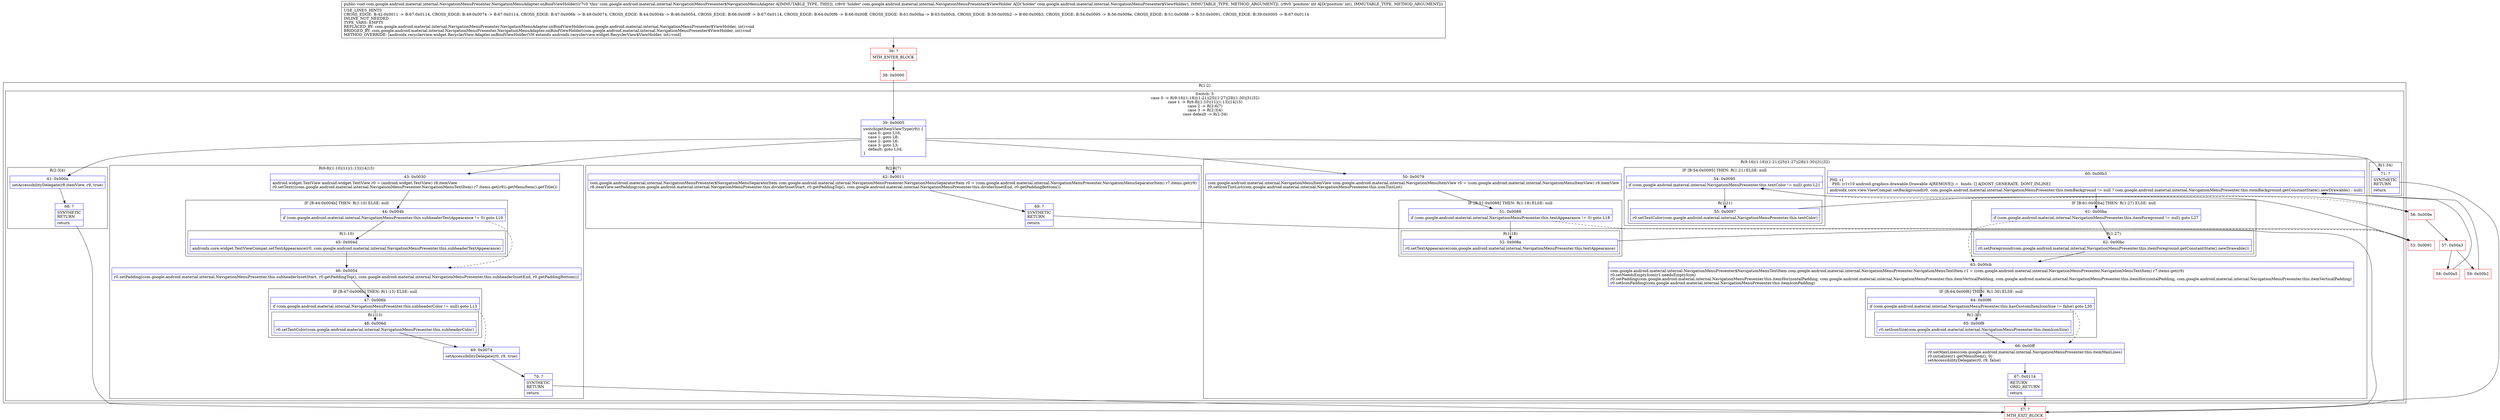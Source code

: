 digraph "CFG forcom.google.android.material.internal.NavigationMenuPresenter.NavigationMenuAdapter.onBindViewHolder(Lcom\/google\/android\/material\/internal\/NavigationMenuPresenter$ViewHolder;I)V" {
subgraph cluster_Region_1066769429 {
label = "R(1:2)";
node [shape=record,color=blue];
subgraph cluster_SwitchRegion_2131669178 {
label = "Switch: 5
 case 0 -> R(9:16|(1:18)|(1:21)|25|(1:27)|28|(1:30)|31|32)
 case 1 -> R(6:8|(1:10)|11|(1:13)|14|15)
 case 2 -> R(2:6|7)
 case 3 -> R(2:3|4)
 case default -> R(1:34)";
node [shape=record,color=blue];
Node_39 [shape=record,label="{39\:\ 0x0005|switch(getItemViewType(r9)) \{\l    case 0: goto L16;\l    case 1: goto L8;\l    case 2: goto L6;\l    case 3: goto L3;\l    default: goto L34;\l\}\l}"];
subgraph cluster_Region_1485643652 {
label = "R(9:16|(1:18)|(1:21)|25|(1:27)|28|(1:30)|31|32)";
node [shape=record,color=blue];
Node_50 [shape=record,label="{50\:\ 0x0079|com.google.android.material.internal.NavigationMenuItemView com.google.android.material.internal.NavigationMenuItemView r0 = (com.google.android.material.internal.NavigationMenuItemView) r8.itemView\lr0.setIconTintList(com.google.android.material.internal.NavigationMenuPresenter.this.iconTintList)\l}"];
subgraph cluster_IfRegion_495130730 {
label = "IF [B:51:0x0088] THEN: R(1:18) ELSE: null";
node [shape=record,color=blue];
Node_51 [shape=record,label="{51\:\ 0x0088|if (com.google.android.material.internal.NavigationMenuPresenter.this.textAppearance != 0) goto L18\l}"];
subgraph cluster_Region_14405287 {
label = "R(1:18)";
node [shape=record,color=blue];
Node_52 [shape=record,label="{52\:\ 0x008a|r0.setTextAppearance(com.google.android.material.internal.NavigationMenuPresenter.this.textAppearance)\l}"];
}
}
subgraph cluster_IfRegion_370201803 {
label = "IF [B:54:0x0095] THEN: R(1:21) ELSE: null";
node [shape=record,color=blue];
Node_54 [shape=record,label="{54\:\ 0x0095|if (com.google.android.material.internal.NavigationMenuPresenter.this.textColor != null) goto L21\l}"];
subgraph cluster_Region_1315511252 {
label = "R(1:21)";
node [shape=record,color=blue];
Node_55 [shape=record,label="{55\:\ 0x0097|r0.setTextColor(com.google.android.material.internal.NavigationMenuPresenter.this.textColor)\l}"];
}
}
Node_60 [shape=record,label="{60\:\ 0x00b3|PHI: r1 \l  PHI: (r1v10 android.graphics.drawable.Drawable A[REMOVE]) =  binds: [] A[DONT_GENERATE, DONT_INLINE]\l|androidx.core.view.ViewCompat.setBackground(r0, com.google.android.material.internal.NavigationMenuPresenter.this.itemBackground != null ? com.google.android.material.internal.NavigationMenuPresenter.this.itemBackground.getConstantState().newDrawable() : null)\l}"];
subgraph cluster_IfRegion_100042536 {
label = "IF [B:61:0x00ba] THEN: R(1:27) ELSE: null";
node [shape=record,color=blue];
Node_61 [shape=record,label="{61\:\ 0x00ba|if (com.google.android.material.internal.NavigationMenuPresenter.this.itemForeground != null) goto L27\l}"];
subgraph cluster_Region_767377706 {
label = "R(1:27)";
node [shape=record,color=blue];
Node_62 [shape=record,label="{62\:\ 0x00bc|r0.setForeground(com.google.android.material.internal.NavigationMenuPresenter.this.itemForeground.getConstantState().newDrawable())\l}"];
}
}
Node_63 [shape=record,label="{63\:\ 0x00cb|com.google.android.material.internal.NavigationMenuPresenter$NavigationMenuTextItem com.google.android.material.internal.NavigationMenuPresenter.NavigationMenuTextItem r1 = (com.google.android.material.internal.NavigationMenuPresenter.NavigationMenuTextItem) r7.items.get(r9)\lr0.setNeedsEmptyIcon(r1.needsEmptyIcon)\lr0.setPadding(com.google.android.material.internal.NavigationMenuPresenter.this.itemHorizontalPadding, com.google.android.material.internal.NavigationMenuPresenter.this.itemVerticalPadding, com.google.android.material.internal.NavigationMenuPresenter.this.itemHorizontalPadding, com.google.android.material.internal.NavigationMenuPresenter.this.itemVerticalPadding)\lr0.setIconPadding(com.google.android.material.internal.NavigationMenuPresenter.this.itemIconPadding)\l}"];
subgraph cluster_IfRegion_267873356 {
label = "IF [B:64:0x00f6] THEN: R(1:30) ELSE: null";
node [shape=record,color=blue];
Node_64 [shape=record,label="{64\:\ 0x00f6|if (com.google.android.material.internal.NavigationMenuPresenter.this.hasCustomItemIconSize != false) goto L30\l}"];
subgraph cluster_Region_494672422 {
label = "R(1:30)";
node [shape=record,color=blue];
Node_65 [shape=record,label="{65\:\ 0x00f8|r0.setIconSize(com.google.android.material.internal.NavigationMenuPresenter.this.itemIconSize)\l}"];
}
}
Node_66 [shape=record,label="{66\:\ 0x00ff|r0.setMaxLines(com.google.android.material.internal.NavigationMenuPresenter.this.itemMaxLines)\lr0.initialize(r1.getMenuItem(), 0)\lsetAccessibilityDelegate(r0, r9, false)\l}"];
Node_67 [shape=record,label="{67\:\ 0x0114|RETURN\lORIG_RETURN\l|return\l}"];
}
subgraph cluster_Region_1133265368 {
label = "R(6:8|(1:10)|11|(1:13)|14|15)";
node [shape=record,color=blue];
Node_43 [shape=record,label="{43\:\ 0x0030|android.widget.TextView android.widget.TextView r0 = (android.widget.TextView) r8.itemView\lr0.setText(((com.google.android.material.internal.NavigationMenuPresenter.NavigationMenuTextItem) r7.items.get(r9)).getMenuItem().getTitle())\l}"];
subgraph cluster_IfRegion_179467664 {
label = "IF [B:44:0x004b] THEN: R(1:10) ELSE: null";
node [shape=record,color=blue];
Node_44 [shape=record,label="{44\:\ 0x004b|if (com.google.android.material.internal.NavigationMenuPresenter.this.subheaderTextAppearance != 0) goto L10\l}"];
subgraph cluster_Region_1170032070 {
label = "R(1:10)";
node [shape=record,color=blue];
Node_45 [shape=record,label="{45\:\ 0x004d|androidx.core.widget.TextViewCompat.setTextAppearance(r0, com.google.android.material.internal.NavigationMenuPresenter.this.subheaderTextAppearance)\l}"];
}
}
Node_46 [shape=record,label="{46\:\ 0x0054|r0.setPadding(com.google.android.material.internal.NavigationMenuPresenter.this.subheaderInsetStart, r0.getPaddingTop(), com.google.android.material.internal.NavigationMenuPresenter.this.subheaderInsetEnd, r0.getPaddingBottom())\l}"];
subgraph cluster_IfRegion_437542529 {
label = "IF [B:47:0x006b] THEN: R(1:13) ELSE: null";
node [shape=record,color=blue];
Node_47 [shape=record,label="{47\:\ 0x006b|if (com.google.android.material.internal.NavigationMenuPresenter.this.subheaderColor != null) goto L13\l}"];
subgraph cluster_Region_38729802 {
label = "R(1:13)";
node [shape=record,color=blue];
Node_48 [shape=record,label="{48\:\ 0x006d|r0.setTextColor(com.google.android.material.internal.NavigationMenuPresenter.this.subheaderColor)\l}"];
}
}
Node_49 [shape=record,label="{49\:\ 0x0074|setAccessibilityDelegate(r0, r9, true)\l}"];
Node_70 [shape=record,label="{70\:\ ?|SYNTHETIC\lRETURN\l|return\l}"];
}
subgraph cluster_Region_2132700943 {
label = "R(2:6|7)";
node [shape=record,color=blue];
Node_42 [shape=record,label="{42\:\ 0x0011|com.google.android.material.internal.NavigationMenuPresenter$NavigationMenuSeparatorItem com.google.android.material.internal.NavigationMenuPresenter.NavigationMenuSeparatorItem r0 = (com.google.android.material.internal.NavigationMenuPresenter.NavigationMenuSeparatorItem) r7.items.get(r9)\lr8.itemView.setPadding(com.google.android.material.internal.NavigationMenuPresenter.this.dividerInsetStart, r0.getPaddingTop(), com.google.android.material.internal.NavigationMenuPresenter.this.dividerInsetEnd, r0.getPaddingBottom())\l}"];
Node_69 [shape=record,label="{69\:\ ?|SYNTHETIC\lRETURN\l|return\l}"];
}
subgraph cluster_Region_728384812 {
label = "R(2:3|4)";
node [shape=record,color=blue];
Node_41 [shape=record,label="{41\:\ 0x000a|setAccessibilityDelegate(r8.itemView, r9, true)\l}"];
Node_68 [shape=record,label="{68\:\ ?|SYNTHETIC\lRETURN\l|return\l}"];
}
subgraph cluster_Region_533453057 {
label = "R(1:34)";
node [shape=record,color=blue];
Node_71 [shape=record,label="{71\:\ ?|SYNTHETIC\lRETURN\l|return\l}"];
}
}
}
Node_36 [shape=record,color=red,label="{36\:\ ?|MTH_ENTER_BLOCK\l}"];
Node_38 [shape=record,color=red,label="{38\:\ 0x0000}"];
Node_37 [shape=record,color=red,label="{37\:\ ?|MTH_EXIT_BLOCK\l}"];
Node_53 [shape=record,color=red,label="{53\:\ 0x0091}"];
Node_56 [shape=record,color=red,label="{56\:\ 0x009e}"];
Node_57 [shape=record,color=red,label="{57\:\ 0x00a3}"];
Node_58 [shape=record,color=red,label="{58\:\ 0x00a5}"];
Node_59 [shape=record,color=red,label="{59\:\ 0x00b2}"];
MethodNode[shape=record,label="{public void com.google.android.material.internal.NavigationMenuPresenter.NavigationMenuAdapter.onBindViewHolder((r7v0 'this' com.google.android.material.internal.NavigationMenuPresenter$NavigationMenuAdapter A[IMMUTABLE_TYPE, THIS]), (r8v0 'holder' com.google.android.material.internal.NavigationMenuPresenter$ViewHolder A[D('holder' com.google.android.material.internal.NavigationMenuPresenter$ViewHolder), IMMUTABLE_TYPE, METHOD_ARGUMENT]), (r9v0 'position' int A[D('position' int), IMMUTABLE_TYPE, METHOD_ARGUMENT]))  | USE_LINES_HINTS\lCROSS_EDGE: B:42:0x0011 \-\> B:67:0x0114, CROSS_EDGE: B:49:0x0074 \-\> B:67:0x0114, CROSS_EDGE: B:47:0x006b \-\> B:49:0x0074, CROSS_EDGE: B:44:0x004b \-\> B:46:0x0054, CROSS_EDGE: B:66:0x00ff \-\> B:67:0x0114, CROSS_EDGE: B:64:0x00f6 \-\> B:66:0x00ff, CROSS_EDGE: B:61:0x00ba \-\> B:63:0x00cb, CROSS_EDGE: B:59:0x00b2 \-\> B:60:0x00b3, CROSS_EDGE: B:54:0x0095 \-\> B:56:0x009e, CROSS_EDGE: B:51:0x0088 \-\> B:53:0x0091, CROSS_EDGE: B:39:0x0005 \-\> B:67:0x0114\lINLINE_NOT_NEEDED\lTYPE_VARS: EMPTY\lREPLACED_BY: com.google.android.material.internal.NavigationMenuPresenter.NavigationMenuAdapter.onBindViewHolder(com.google.android.material.internal.NavigationMenuPresenter$ViewHolder, int):void\lBRIDGED_BY: com.google.android.material.internal.NavigationMenuPresenter.NavigationMenuAdapter.onBindViewHolder(com.google.android.material.internal.NavigationMenuPresenter$ViewHolder, int):void\lMETHOD_OVERRIDE: [androidx.recyclerview.widget.RecyclerView.Adapter.onBindViewHolder(VH extends androidx.recyclerview.widget.RecyclerView$ViewHolder, int):void]\l}"];
MethodNode -> Node_36;Node_39 -> Node_41;
Node_39 -> Node_42;
Node_39 -> Node_43;
Node_39 -> Node_50;
Node_39 -> Node_71;
Node_50 -> Node_51;
Node_51 -> Node_52;
Node_51 -> Node_53[style=dashed];
Node_52 -> Node_53;
Node_54 -> Node_55;
Node_54 -> Node_56[style=dashed];
Node_55 -> Node_56;
Node_60 -> Node_61;
Node_61 -> Node_62;
Node_61 -> Node_63[style=dashed];
Node_62 -> Node_63;
Node_63 -> Node_64;
Node_64 -> Node_65;
Node_64 -> Node_66[style=dashed];
Node_65 -> Node_66;
Node_66 -> Node_67;
Node_67 -> Node_37;
Node_43 -> Node_44;
Node_44 -> Node_45;
Node_44 -> Node_46[style=dashed];
Node_45 -> Node_46;
Node_46 -> Node_47;
Node_47 -> Node_48;
Node_47 -> Node_49[style=dashed];
Node_48 -> Node_49;
Node_49 -> Node_70;
Node_70 -> Node_37;
Node_42 -> Node_69;
Node_69 -> Node_37;
Node_41 -> Node_68;
Node_68 -> Node_37;
Node_71 -> Node_37;
Node_36 -> Node_38;
Node_38 -> Node_39;
Node_53 -> Node_54;
Node_56 -> Node_57;
Node_57 -> Node_58;
Node_57 -> Node_59;
Node_58 -> Node_60;
Node_59 -> Node_60;
}

